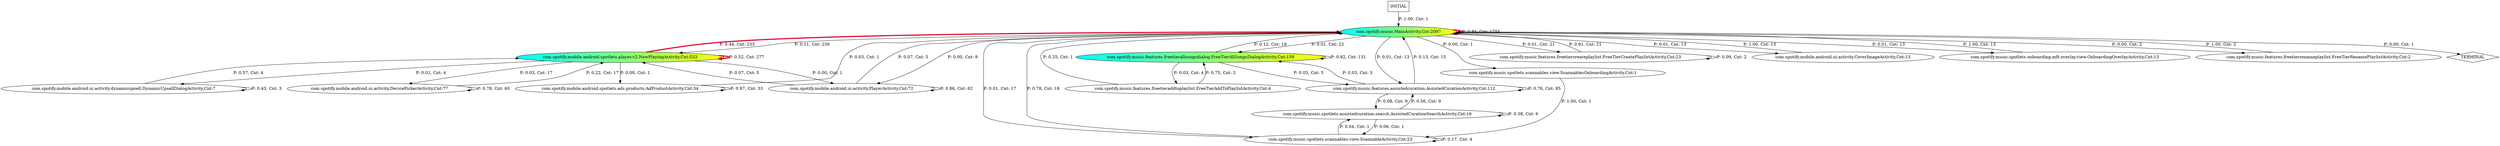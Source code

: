 digraph G {
  6 [label="com.spotify.music.MainActivity,Cnt:2097", fillcolor="cyan:yellow", style="filled"];
  1 [label="com.spotify.mobile.android.spotlets.player.v2.NowPlayingActivity,Cnt:533", fillcolor="cyan:yellow", style="filled"];
  9 [label="com.spotify.music.features.freetierallsongsdialog.FreeTierAllSongsDialogActivity,Cnt:159", fillcolor="cyan:yellow", style="filled"];
  7 [label="com.spotify.music.features.assistedcuration.AssistedCurationActivity,Cnt:112"];
  3 [label="com.spotify.mobile.android.ui.activity.DevicePickerActivity,Cnt:77"];
  4 [label="com.spotify.mobile.android.ui.activity.PlayerActivity,Cnt:72"];
  0 [label="com.spotify.mobile.android.spotlets.ads.products.AdProductActivity,Cnt:34"];
  10 [label="com.spotify.music.features.freetiercreateplaylist.FreeTierCreatePlaylistActivity,Cnt:23"];
  14 [label="com.spotify.music.spotlets.scannables.view.ScannableActivity,Cnt:23"];
  12 [label="com.spotify.music.spotlets.assistedcuration.search.AssistedCurationSearchActivity,Cnt:16"];
  2 [label="com.spotify.mobile.android.ui.activity.CoverImageActivity,Cnt:13"];
  13 [label="com.spotify.music.spotlets.onboarding.mft.overlay.view.OnboardingOverlayActivity,Cnt:13"];
  5 [label="com.spotify.mobile.android.ui.activity.dynamicupsell.DynamicUpsellDialogActivity,Cnt:7"];
  8 [label="com.spotify.music.features.freetieraddtoplaylist.FreeTierAddToPlaylistActivity,Cnt:4"];
  11 [label="com.spotify.music.features.freetierrenameplaylist.FreeTierRenamePlaylistActivity,Cnt:2"];
  15 [label="com.spotify.music.spotlets.scannables.view.ScannablesOnboardingActivity,Cnt:1"];
  16 [label="TERMINAL",shape=diamond];
  17 [label="INITIAL",shape=box];
6->6 [label="P: 0.84, Cnt: 1755", color="crimson", penwidth=4];
1->1 [label="P: 0.52, Cnt: 277", color="crimson", penwidth=4];
1->6 [label="P: 0.44, Cnt: 233", color="crimson", penwidth=4];
6->1 [label="P: 0.11, Cnt: 230"];
9->9 [label="P: 0.82, Cnt: 131"];
7->7 [label="P: 0.76, Cnt: 85"];
4->4 [label="P: 0.86, Cnt: 62"];
3->3 [label="P: 0.78, Cnt: 60"];
0->0 [label="P: 0.97, Cnt: 33"];
6->9 [label="P: 0.01, Cnt: 22"];
6->10 [label="P: 0.01, Cnt: 21"];
10->6 [label="P: 0.91, Cnt: 21"];
9->6 [label="P: 0.12, Cnt: 19"];
14->6 [label="P: 0.78, Cnt: 18"];
1->3 [label="P: 0.03, Cnt: 17"];
3->1 [label="P: 0.22, Cnt: 17"];
6->14 [label="P: 0.01, Cnt: 17"];
7->6 [label="P: 0.13, Cnt: 15"];
2->6 [label="P: 1.00, Cnt: 13"];
6->2 [label="P: 0.01, Cnt: 13"];
6->7 [label="P: 0.01, Cnt: 13"];
6->13 [label="P: 0.01, Cnt: 13"];
13->6 [label="P: 1.00, Cnt: 13"];
6->4 [label="P: 0.00, Cnt: 9"];
7->12 [label="P: 0.08, Cnt: 9"];
12->7 [label="P: 0.56, Cnt: 9"];
12->12 [label="P: 0.38, Cnt: 6"];
4->1 [label="P: 0.07, Cnt: 5"];
4->6 [label="P: 0.07, Cnt: 5"];
9->7 [label="P: 0.03, Cnt: 5"];
1->5 [label="P: 0.01, Cnt: 4"];
5->1 [label="P: 0.57, Cnt: 4"];
9->8 [label="P: 0.03, Cnt: 4"];
14->14 [label="P: 0.17, Cnt: 4"];
5->5 [label="P: 0.43, Cnt: 3"];
7->9 [label="P: 0.03, Cnt: 3"];
8->9 [label="P: 0.75, Cnt: 3"];
6->11 [label="P: 0.00, Cnt: 2"];
10->10 [label="P: 0.09, Cnt: 2"];
11->6 [label="P: 1.00, Cnt: 2"];
0->6 [label="P: 0.03, Cnt: 1"];
1->0 [label="P: 0.00, Cnt: 1"];
1->4 [label="P: 0.00, Cnt: 1"];
6->15 [label="P: 0.00, Cnt: 1"];
6->16 [label="P: 0.00, Cnt: 1"];
8->6 [label="P: 0.25, Cnt: 1"];
12->14 [label="P: 0.06, Cnt: 1"];
14->12 [label="P: 0.04, Cnt: 1"];
15->14 [label="P: 1.00, Cnt: 1"];
17->6 [label="P: 1.00, Cnt: 1"];
}
